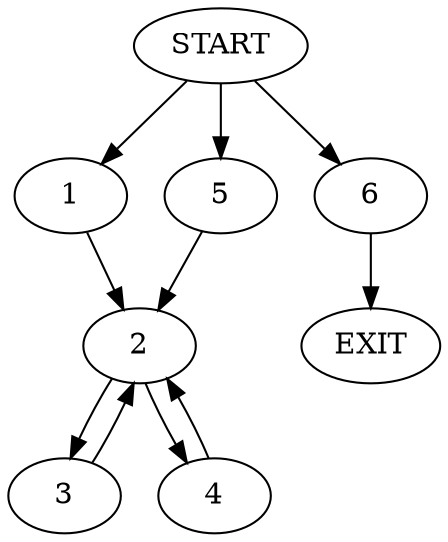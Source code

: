 digraph {
0 [label="START"]
7 [label="EXIT"]
0 -> 1
1 -> 2
2 -> 3
2 -> 4
3 -> 2
4 -> 2
0 -> 5
5 -> 2
0 -> 6
6 -> 7
}
